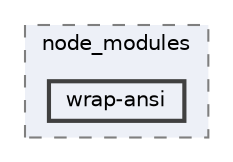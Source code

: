 digraph "pkiclassroomrescheduler/src/main/frontend/node_modules/wrap-ansi"
{
 // LATEX_PDF_SIZE
  bgcolor="transparent";
  edge [fontname=Helvetica,fontsize=10,labelfontname=Helvetica,labelfontsize=10];
  node [fontname=Helvetica,fontsize=10,shape=box,height=0.2,width=0.4];
  compound=true
  subgraph clusterdir_72953eda66ccb3a2722c28e1c3e6c23b {
    graph [ bgcolor="#edf0f7", pencolor="grey50", label="node_modules", fontname=Helvetica,fontsize=10 style="filled,dashed", URL="dir_72953eda66ccb3a2722c28e1c3e6c23b.html",tooltip=""]
  dir_a4c65199b7c9628e1598b5000c164690 [label="wrap-ansi", fillcolor="#edf0f7", color="grey25", style="filled,bold", URL="dir_a4c65199b7c9628e1598b5000c164690.html",tooltip=""];
  }
}
